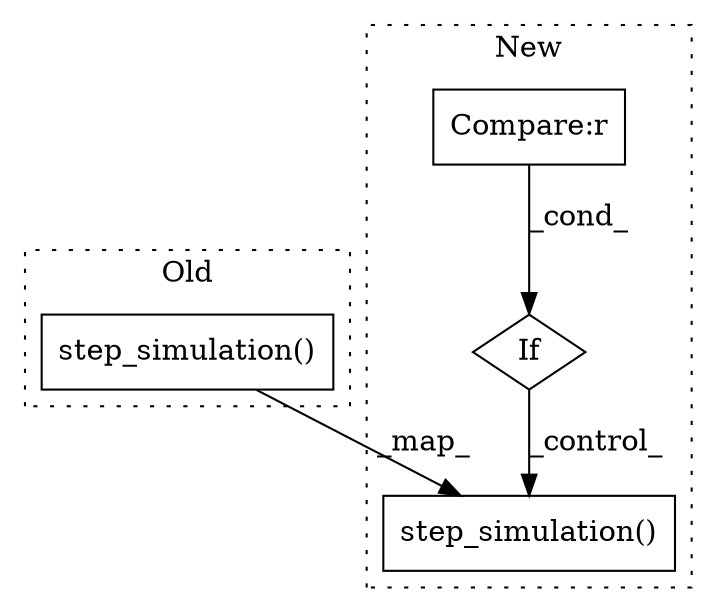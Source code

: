 digraph G {
subgraph cluster0 {
1 [label="step_simulation()" a="75" s="14862" l="25" shape="box"];
label = "Old";
style="dotted";
}
subgraph cluster1 {
2 [label="step_simulation()" a="75" s="14978" l="25" shape="box"];
3 [label="If" a="96" s="14922" l="3" shape="diamond"];
4 [label="Compare:r" a="40" s="14925" l="35" shape="box"];
label = "New";
style="dotted";
}
1 -> 2 [label="_map_"];
3 -> 2 [label="_control_"];
4 -> 3 [label="_cond_"];
}